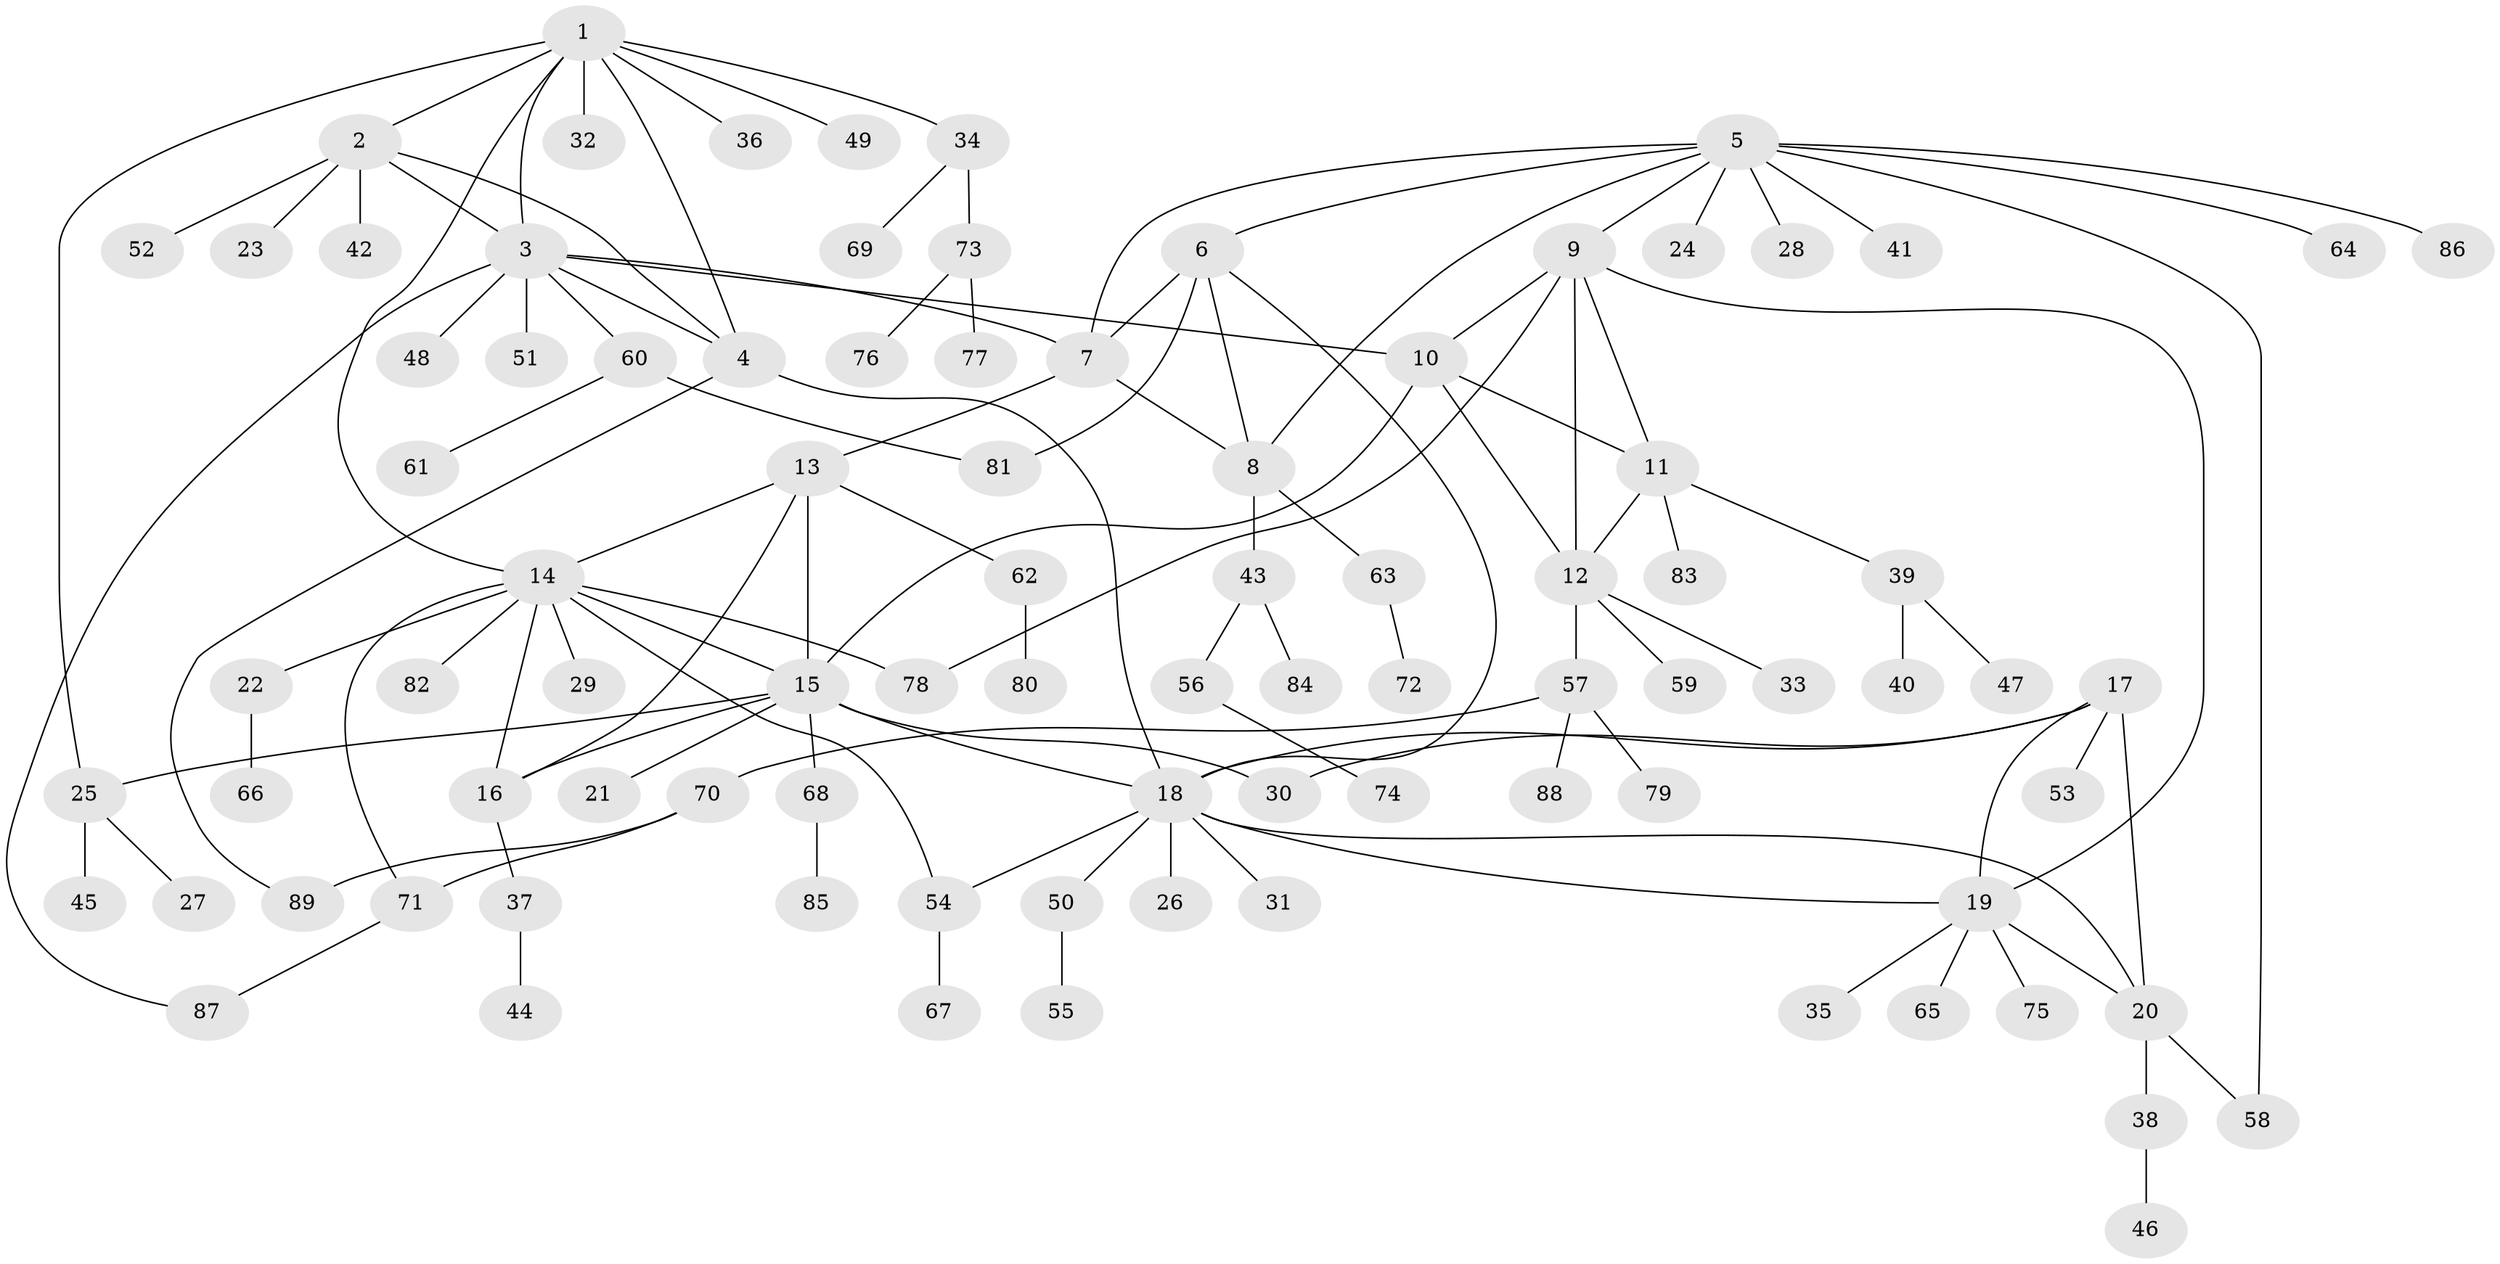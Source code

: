 // coarse degree distribution, {10: 0.06451612903225806, 4: 0.08064516129032258, 11: 0.016129032258064516, 7: 0.016129032258064516, 3: 0.03225806451612903, 5: 0.04838709677419355, 9: 0.016129032258064516, 6: 0.016129032258064516, 1: 0.5806451612903226, 2: 0.12903225806451613}
// Generated by graph-tools (version 1.1) at 2025/24/03/03/25 07:24:14]
// undirected, 89 vertices, 118 edges
graph export_dot {
graph [start="1"]
  node [color=gray90,style=filled];
  1;
  2;
  3;
  4;
  5;
  6;
  7;
  8;
  9;
  10;
  11;
  12;
  13;
  14;
  15;
  16;
  17;
  18;
  19;
  20;
  21;
  22;
  23;
  24;
  25;
  26;
  27;
  28;
  29;
  30;
  31;
  32;
  33;
  34;
  35;
  36;
  37;
  38;
  39;
  40;
  41;
  42;
  43;
  44;
  45;
  46;
  47;
  48;
  49;
  50;
  51;
  52;
  53;
  54;
  55;
  56;
  57;
  58;
  59;
  60;
  61;
  62;
  63;
  64;
  65;
  66;
  67;
  68;
  69;
  70;
  71;
  72;
  73;
  74;
  75;
  76;
  77;
  78;
  79;
  80;
  81;
  82;
  83;
  84;
  85;
  86;
  87;
  88;
  89;
  1 -- 2;
  1 -- 3;
  1 -- 4;
  1 -- 14;
  1 -- 25;
  1 -- 32;
  1 -- 34;
  1 -- 36;
  1 -- 49;
  2 -- 3;
  2 -- 4;
  2 -- 23;
  2 -- 42;
  2 -- 52;
  3 -- 4;
  3 -- 7;
  3 -- 10;
  3 -- 48;
  3 -- 51;
  3 -- 60;
  3 -- 87;
  4 -- 18;
  4 -- 89;
  5 -- 6;
  5 -- 7;
  5 -- 8;
  5 -- 9;
  5 -- 24;
  5 -- 28;
  5 -- 41;
  5 -- 58;
  5 -- 64;
  5 -- 86;
  6 -- 7;
  6 -- 8;
  6 -- 18;
  6 -- 81;
  7 -- 8;
  7 -- 13;
  8 -- 43;
  8 -- 63;
  9 -- 10;
  9 -- 11;
  9 -- 12;
  9 -- 19;
  9 -- 78;
  10 -- 11;
  10 -- 12;
  10 -- 15;
  11 -- 12;
  11 -- 39;
  11 -- 83;
  12 -- 33;
  12 -- 57;
  12 -- 59;
  13 -- 14;
  13 -- 15;
  13 -- 16;
  13 -- 62;
  14 -- 15;
  14 -- 16;
  14 -- 22;
  14 -- 29;
  14 -- 54;
  14 -- 71;
  14 -- 78;
  14 -- 82;
  15 -- 16;
  15 -- 18;
  15 -- 21;
  15 -- 25;
  15 -- 30;
  15 -- 68;
  16 -- 37;
  17 -- 18;
  17 -- 19;
  17 -- 20;
  17 -- 30;
  17 -- 53;
  18 -- 19;
  18 -- 20;
  18 -- 26;
  18 -- 31;
  18 -- 50;
  18 -- 54;
  19 -- 20;
  19 -- 35;
  19 -- 65;
  19 -- 75;
  20 -- 38;
  20 -- 58;
  22 -- 66;
  25 -- 27;
  25 -- 45;
  34 -- 69;
  34 -- 73;
  37 -- 44;
  38 -- 46;
  39 -- 40;
  39 -- 47;
  43 -- 56;
  43 -- 84;
  50 -- 55;
  54 -- 67;
  56 -- 74;
  57 -- 70;
  57 -- 79;
  57 -- 88;
  60 -- 61;
  60 -- 81;
  62 -- 80;
  63 -- 72;
  68 -- 85;
  70 -- 71;
  70 -- 89;
  71 -- 87;
  73 -- 76;
  73 -- 77;
}
